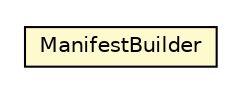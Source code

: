 #!/usr/local/bin/dot
#
# Class diagram 
# Generated by UMLGraph version 5.1 (http://www.umlgraph.org/)
#

digraph G {
	edge [fontname="Helvetica",fontsize=10,labelfontname="Helvetica",labelfontsize=10];
	node [fontname="Helvetica",fontsize=10,shape=plaintext];
	nodesep=0.25;
	ranksep=0.5;
	// org.androidtransfuse.gen.ManifestBuilder
	c112088 [label=<<table title="org.androidtransfuse.gen.ManifestBuilder" border="0" cellborder="1" cellspacing="0" cellpadding="2" port="p" bgcolor="lemonChiffon" href="./ManifestBuilder.html">
		<tr><td><table border="0" cellspacing="0" cellpadding="1">
<tr><td align="center" balign="center"> ManifestBuilder </td></tr>
		</table></td></tr>
		</table>>, fontname="Helvetica", fontcolor="black", fontsize=10.0];
}

